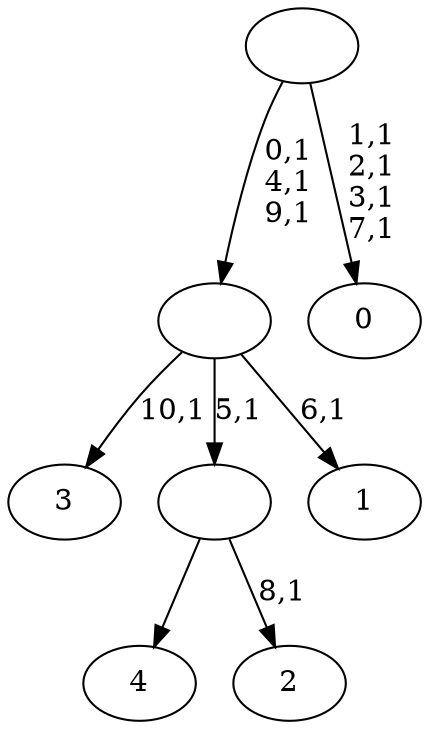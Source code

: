 digraph T {
	16 [label="4"]
	15 [label="3"]
	13 [label="2"]
	11 [label=""]
	10 [label="1"]
	8 [label=""]
	5 [label="0"]
	0 [label=""]
	11 -> 13 [label="8,1"]
	11 -> 16 [label=""]
	8 -> 10 [label="6,1"]
	8 -> 15 [label="10,1"]
	8 -> 11 [label="5,1"]
	0 -> 5 [label="1,1\n2,1\n3,1\n7,1"]
	0 -> 8 [label="0,1\n4,1\n9,1"]
}
